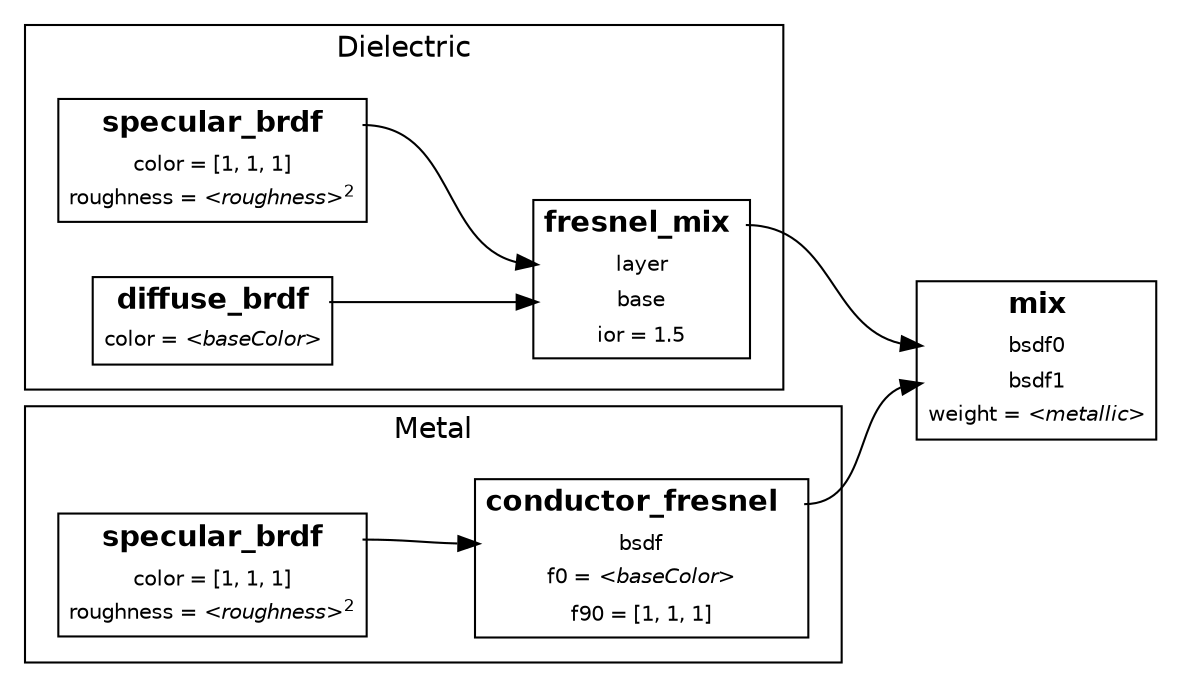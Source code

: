 digraph D {
  graph [rankdir="LR", fontname="Helvetica"]
  node [shape=plaintext, fontname="Helvetica"]
  edge [fontname="Helvetica"]

  subgraph cluster_dielectric {
    label="Dielectric"

    dielectric_specular_brdf [label=<
      <table border="1" cellborder="0">
        <tr><td port="out"><font point-size="14"><b>specular_brdf</b></font></td></tr>
        <tr><td><font point-size="10">color = [1, 1, 1]</font></td></tr>
        <tr><td><font point-size="10">roughness = <i>&lt;roughness&gt;</i><sup>2</sup></font></td></tr>
      </table>
    >]

    dielectric_diffuse_brdf [label=<
      <table border="1" cellborder="0">
        <tr><td port="out"><font point-size="14"><b>diffuse_brdf</b></font></td></tr>
        <tr><td><font point-size="10">color = <i>&lt;baseColor&gt;</i></font></td></tr>
      </table>
    >]

    dielectric_fresnel_mix [label=<
      <table border="1" cellborder="0">
        <tr><td port="out"><font point-size="14"><b>fresnel_mix&nbsp;</b></font></td></tr>
        <tr><td port="in_layer"><font point-size="10">layer</font></td></tr>
        <tr><td port="in_base"><font point-size="10">base</font></td></tr>
        <tr><td><font point-size="10">ior = 1.5</font></td></tr>
      </table>
    >]

    dielectric_diffuse_brdf:out -> dielectric_fresnel_mix:in_base
    dielectric_specular_brdf:out -> dielectric_fresnel_mix:in_layer
  }

  subgraph cluster_metal {
    label="Metal"

    metal_specular_brdf [label=<
      <table border="1" cellborder="0">
        <tr><td port="out"><font point-size="14"><b>specular_brdf</b></font></td></tr>
        <tr><td><font point-size="10">color = [1, 1, 1]</font></td></tr>
        <tr><td><font point-size="10">roughness = <i>&lt;roughness&gt;</i><sup>2</sup></font></td></tr>
      </table>
    >]

    metal_conductor_fresnel [label=<
      <table border="1" cellborder="0">
        <tr><td port="out"><font point-size="14"><b>conductor_fresnel&nbsp;&nbsp;</b></font></td></tr>
        <tr><td port="in_bsdf"><font point-size="10">bsdf</font></td></tr>
        <tr><td><font point-size="10">f0 = <i>&lt;baseColor&gt;</i></font></td></tr>
        <tr><td><font point-size="10">f90 = [1, 1, 1]</font></td></tr>
      </table>
    >]

    metal_specular_brdf:out -> metal_conductor_fresnel:in_bsdf
  }

  subgraph core {
    core_mix [label=<
      <table border="1" cellborder="0">
        <tr><td port="out"><font point-size="14"><b>mix</b></font></td></tr>
        <tr><td port="in_bsdf0"><font point-size="10">bsdf0</font></td></tr>
        <tr><td port="in_bsdf1"><font point-size="10">bsdf1</font></td></tr>
        <tr><td><font point-size="10">weight = <i>&lt;metallic&gt;</i></font></td></tr>
      </table>
    >]

    dielectric_fresnel_mix:out -> core_mix:in_bsdf0
    metal_conductor_fresnel:out -> core_mix:in_bsdf1
  }
}
